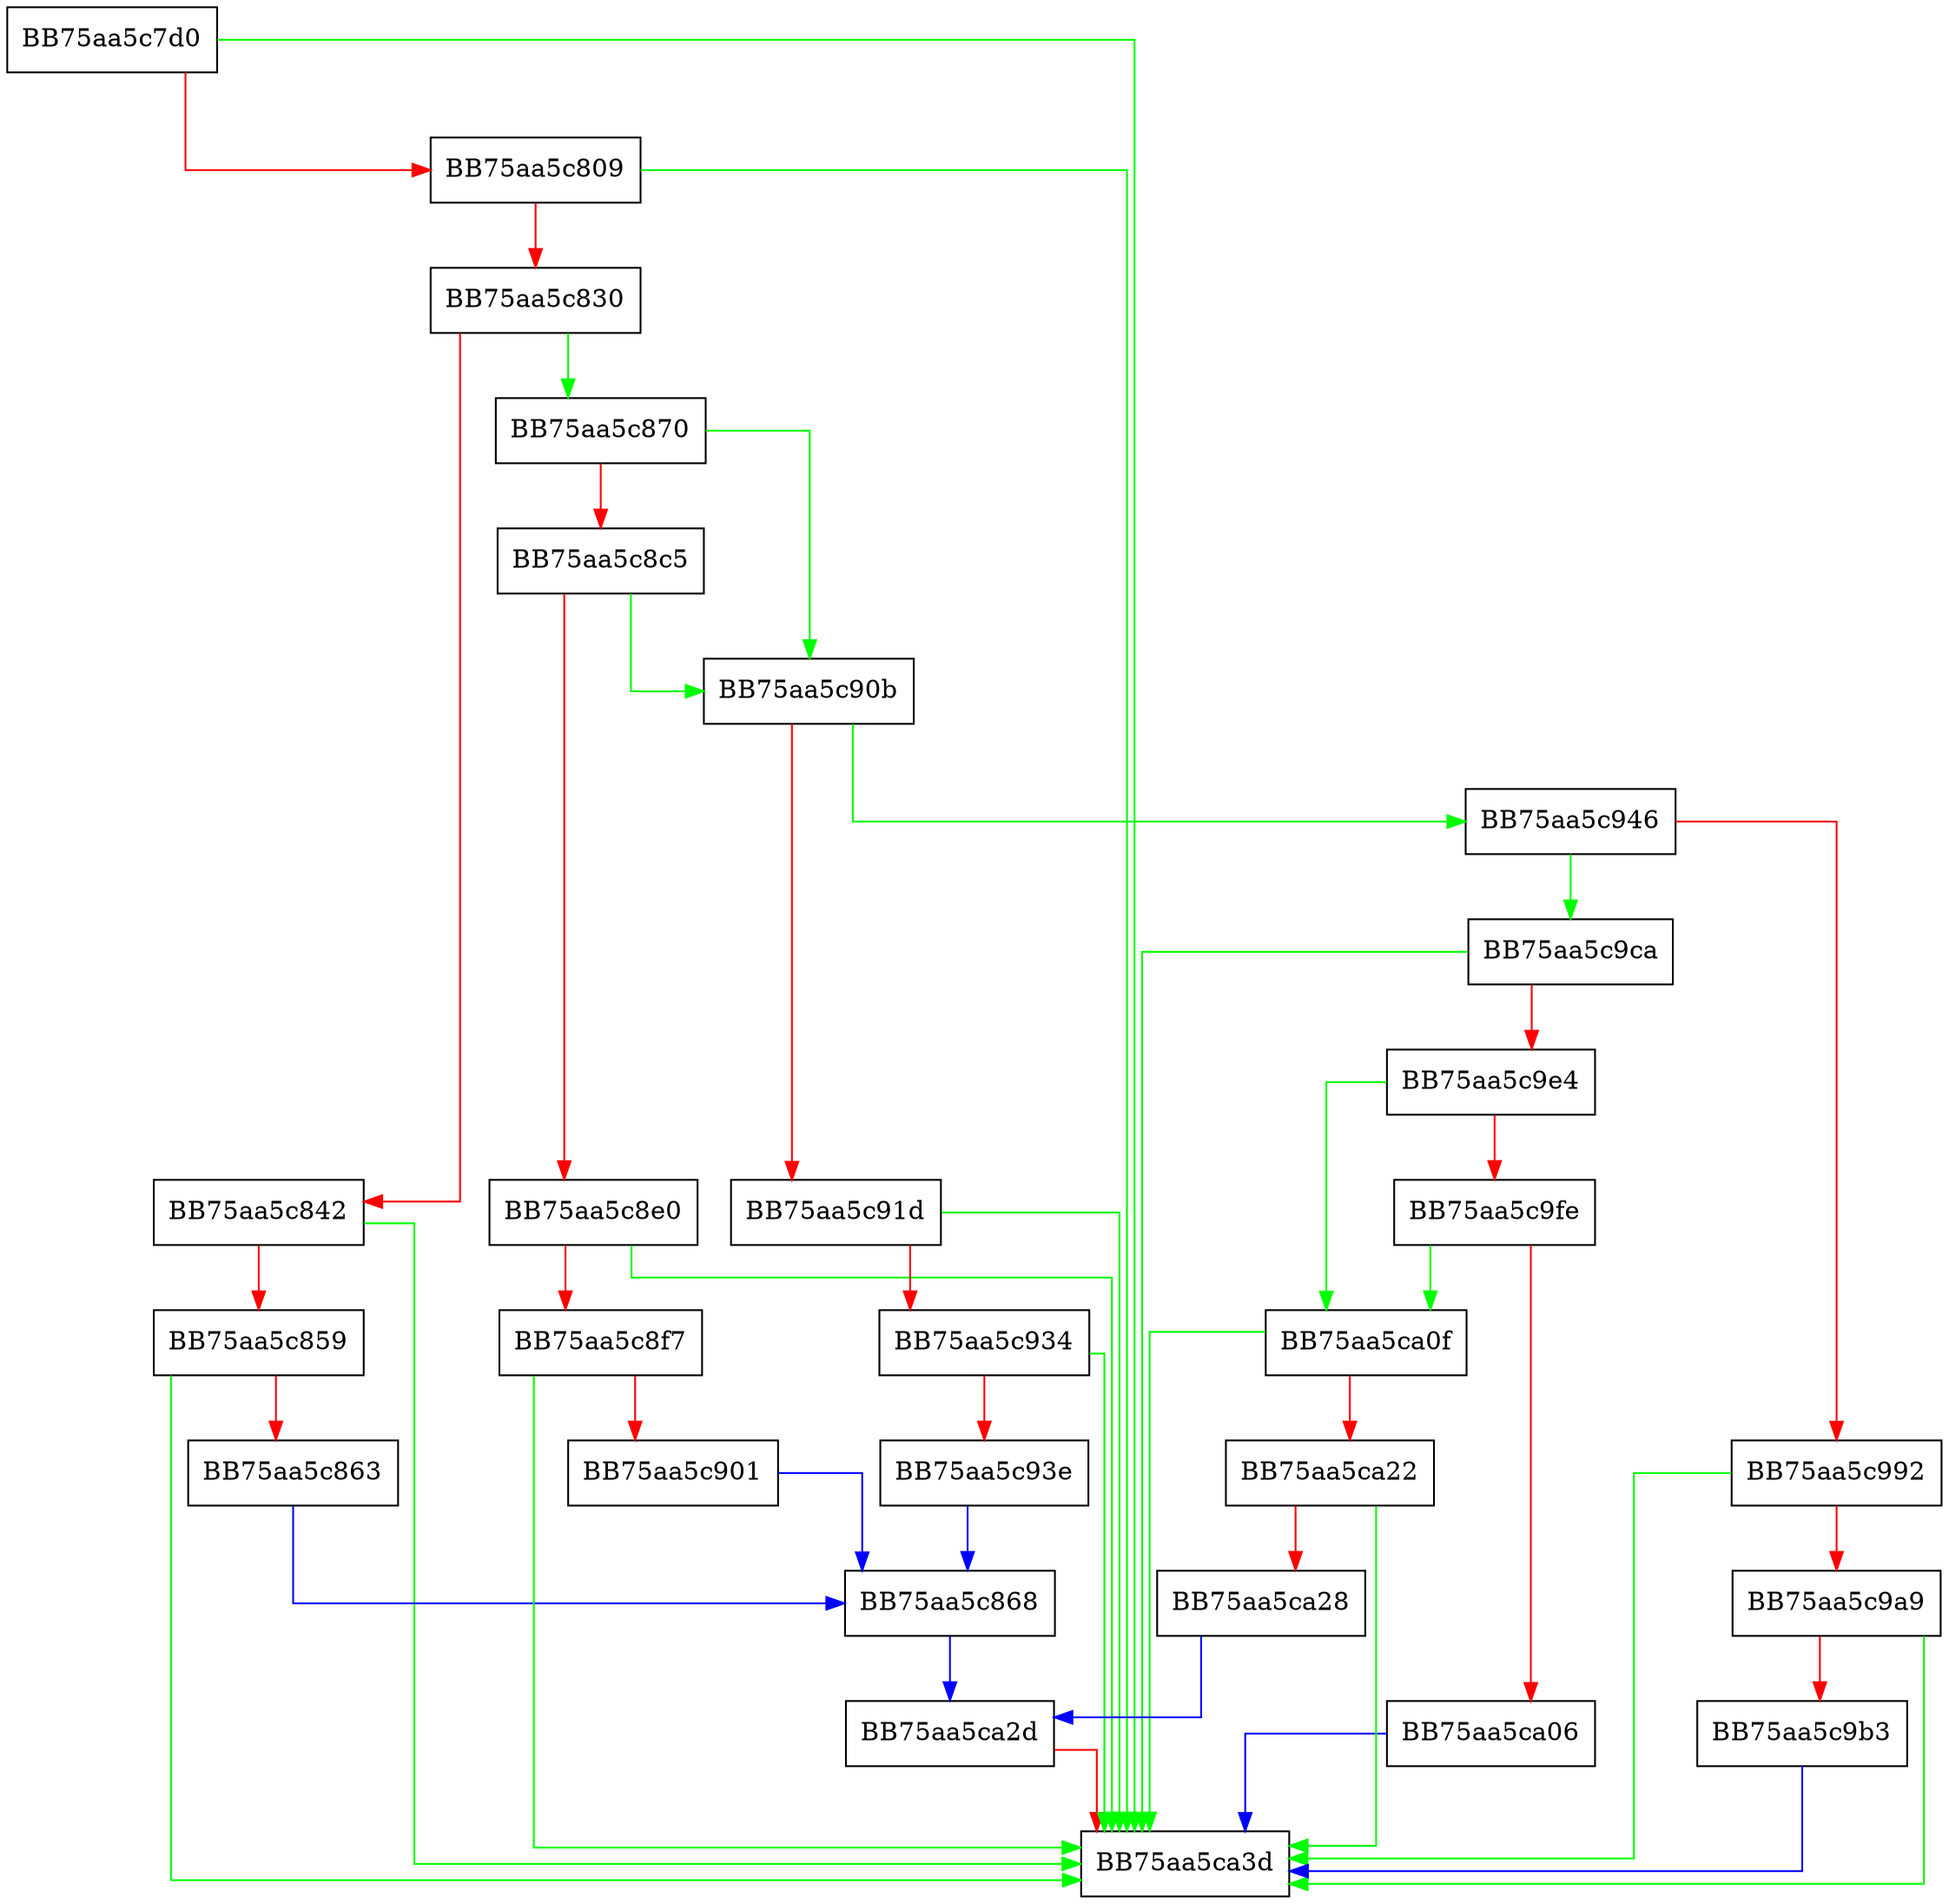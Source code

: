 digraph RetrieveOEP {
  node [shape="box"];
  graph [splines=ortho];
  BB75aa5c7d0 -> BB75aa5ca3d [color="green"];
  BB75aa5c7d0 -> BB75aa5c809 [color="red"];
  BB75aa5c809 -> BB75aa5ca3d [color="green"];
  BB75aa5c809 -> BB75aa5c830 [color="red"];
  BB75aa5c830 -> BB75aa5c870 [color="green"];
  BB75aa5c830 -> BB75aa5c842 [color="red"];
  BB75aa5c842 -> BB75aa5ca3d [color="green"];
  BB75aa5c842 -> BB75aa5c859 [color="red"];
  BB75aa5c859 -> BB75aa5ca3d [color="green"];
  BB75aa5c859 -> BB75aa5c863 [color="red"];
  BB75aa5c863 -> BB75aa5c868 [color="blue"];
  BB75aa5c868 -> BB75aa5ca2d [color="blue"];
  BB75aa5c870 -> BB75aa5c90b [color="green"];
  BB75aa5c870 -> BB75aa5c8c5 [color="red"];
  BB75aa5c8c5 -> BB75aa5c90b [color="green"];
  BB75aa5c8c5 -> BB75aa5c8e0 [color="red"];
  BB75aa5c8e0 -> BB75aa5ca3d [color="green"];
  BB75aa5c8e0 -> BB75aa5c8f7 [color="red"];
  BB75aa5c8f7 -> BB75aa5ca3d [color="green"];
  BB75aa5c8f7 -> BB75aa5c901 [color="red"];
  BB75aa5c901 -> BB75aa5c868 [color="blue"];
  BB75aa5c90b -> BB75aa5c946 [color="green"];
  BB75aa5c90b -> BB75aa5c91d [color="red"];
  BB75aa5c91d -> BB75aa5ca3d [color="green"];
  BB75aa5c91d -> BB75aa5c934 [color="red"];
  BB75aa5c934 -> BB75aa5ca3d [color="green"];
  BB75aa5c934 -> BB75aa5c93e [color="red"];
  BB75aa5c93e -> BB75aa5c868 [color="blue"];
  BB75aa5c946 -> BB75aa5c9ca [color="green"];
  BB75aa5c946 -> BB75aa5c992 [color="red"];
  BB75aa5c992 -> BB75aa5ca3d [color="green"];
  BB75aa5c992 -> BB75aa5c9a9 [color="red"];
  BB75aa5c9a9 -> BB75aa5ca3d [color="green"];
  BB75aa5c9a9 -> BB75aa5c9b3 [color="red"];
  BB75aa5c9b3 -> BB75aa5ca3d [color="blue"];
  BB75aa5c9ca -> BB75aa5ca3d [color="green"];
  BB75aa5c9ca -> BB75aa5c9e4 [color="red"];
  BB75aa5c9e4 -> BB75aa5ca0f [color="green"];
  BB75aa5c9e4 -> BB75aa5c9fe [color="red"];
  BB75aa5c9fe -> BB75aa5ca0f [color="green"];
  BB75aa5c9fe -> BB75aa5ca06 [color="red"];
  BB75aa5ca06 -> BB75aa5ca3d [color="blue"];
  BB75aa5ca0f -> BB75aa5ca3d [color="green"];
  BB75aa5ca0f -> BB75aa5ca22 [color="red"];
  BB75aa5ca22 -> BB75aa5ca3d [color="green"];
  BB75aa5ca22 -> BB75aa5ca28 [color="red"];
  BB75aa5ca28 -> BB75aa5ca2d [color="blue"];
  BB75aa5ca2d -> BB75aa5ca3d [color="red"];
}